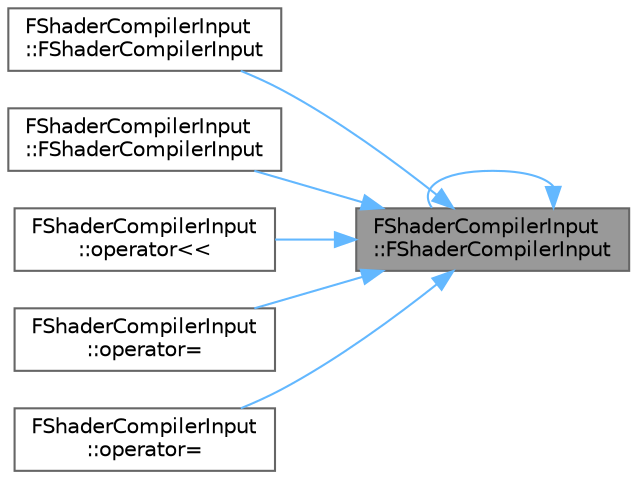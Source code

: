 digraph "FShaderCompilerInput::FShaderCompilerInput"
{
 // INTERACTIVE_SVG=YES
 // LATEX_PDF_SIZE
  bgcolor="transparent";
  edge [fontname=Helvetica,fontsize=10,labelfontname=Helvetica,labelfontsize=10];
  node [fontname=Helvetica,fontsize=10,shape=box,height=0.2,width=0.4];
  rankdir="RL";
  Node1 [id="Node000001",label="FShaderCompilerInput\l::FShaderCompilerInput",height=0.2,width=0.4,color="gray40", fillcolor="grey60", style="filled", fontcolor="black",tooltip=" "];
  Node1 -> Node1 [id="edge1_Node000001_Node000001",dir="back",color="steelblue1",style="solid",tooltip=" "];
  Node1 -> Node2 [id="edge2_Node000001_Node000002",dir="back",color="steelblue1",style="solid",tooltip=" "];
  Node2 [id="Node000002",label="FShaderCompilerInput\l::FShaderCompilerInput",height=0.2,width=0.4,color="grey40", fillcolor="white", style="filled",URL="$dd/d01/structFShaderCompilerInput.html#af922de336e9dfbe3eb3ce6805d07f85b",tooltip=" "];
  Node1 -> Node3 [id="edge3_Node000001_Node000003",dir="back",color="steelblue1",style="solid",tooltip=" "];
  Node3 [id="Node000003",label="FShaderCompilerInput\l::FShaderCompilerInput",height=0.2,width=0.4,color="grey40", fillcolor="white", style="filled",URL="$dd/d01/structFShaderCompilerInput.html#acebe021111e29b21cf5ad9b6f95ece5e",tooltip=" "];
  Node1 -> Node4 [id="edge4_Node000001_Node000004",dir="back",color="steelblue1",style="solid",tooltip=" "];
  Node4 [id="Node000004",label="FShaderCompilerInput\l::operator\<\<",height=0.2,width=0.4,color="grey40", fillcolor="white", style="filled",URL="$dd/d01/structFShaderCompilerInput.html#a7854692f9bf2ec9a0e5d5b0c428bac87",tooltip=" "];
  Node1 -> Node5 [id="edge5_Node000001_Node000005",dir="back",color="steelblue1",style="solid",tooltip=" "];
  Node5 [id="Node000005",label="FShaderCompilerInput\l::operator=",height=0.2,width=0.4,color="grey40", fillcolor="white", style="filled",URL="$dd/d01/structFShaderCompilerInput.html#a71f9723a77abc4e7b0cbaab8f1ada836",tooltip=" "];
  Node1 -> Node6 [id="edge6_Node000001_Node000006",dir="back",color="steelblue1",style="solid",tooltip=" "];
  Node6 [id="Node000006",label="FShaderCompilerInput\l::operator=",height=0.2,width=0.4,color="grey40", fillcolor="white", style="filled",URL="$dd/d01/structFShaderCompilerInput.html#a046a4bcdf439e0afb918ae43e15c5e08",tooltip=" "];
}
